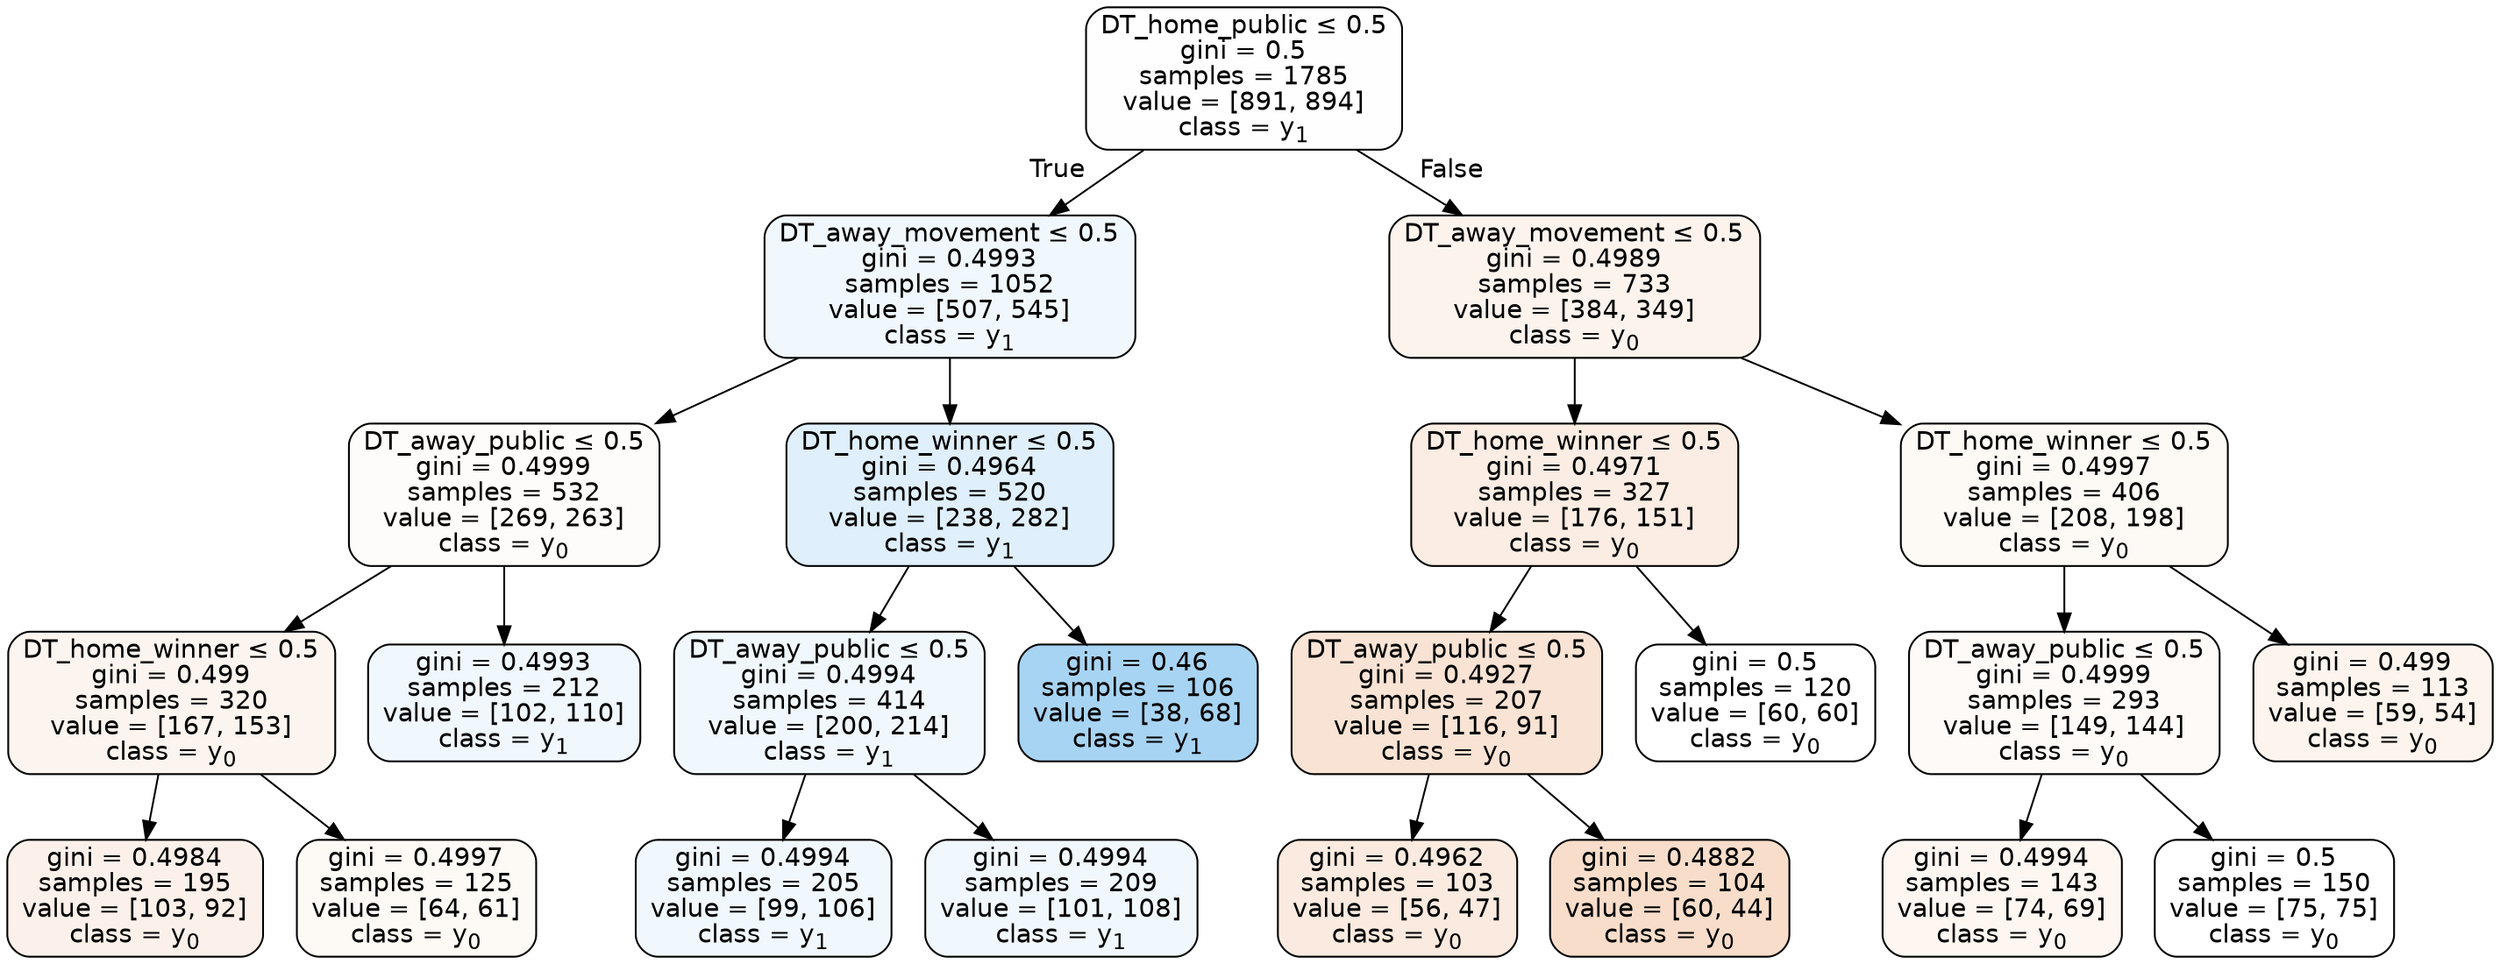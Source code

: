 digraph Tree {
node [shape=box, style="filled, rounded", color="black", fontname=helvetica] ;
edge [fontname=helvetica] ;
0 [label=<DT_home_public &le; 0.5<br/>gini = 0.5<br/>samples = 1785<br/>value = [891, 894]<br/>class = y<SUB>1</SUB>>, fillcolor="#399de501"] ;
1 [label=<DT_away_movement &le; 0.5<br/>gini = 0.4993<br/>samples = 1052<br/>value = [507, 545]<br/>class = y<SUB>1</SUB>>, fillcolor="#399de512"] ;
0 -> 1 [labeldistance=2.5, labelangle=45, headlabel="True"] ;
2 [label=<DT_away_public &le; 0.5<br/>gini = 0.4999<br/>samples = 532<br/>value = [269, 263]<br/>class = y<SUB>0</SUB>>, fillcolor="#e5813906"] ;
1 -> 2 ;
3 [label=<DT_home_winner &le; 0.5<br/>gini = 0.499<br/>samples = 320<br/>value = [167, 153]<br/>class = y<SUB>0</SUB>>, fillcolor="#e5813915"] ;
2 -> 3 ;
4 [label=<gini = 0.4984<br/>samples = 195<br/>value = [103, 92]<br/>class = y<SUB>0</SUB>>, fillcolor="#e581391b"] ;
3 -> 4 ;
5 [label=<gini = 0.4997<br/>samples = 125<br/>value = [64, 61]<br/>class = y<SUB>0</SUB>>, fillcolor="#e581390c"] ;
3 -> 5 ;
6 [label=<gini = 0.4993<br/>samples = 212<br/>value = [102, 110]<br/>class = y<SUB>1</SUB>>, fillcolor="#399de513"] ;
2 -> 6 ;
7 [label=<DT_home_winner &le; 0.5<br/>gini = 0.4964<br/>samples = 520<br/>value = [238, 282]<br/>class = y<SUB>1</SUB>>, fillcolor="#399de528"] ;
1 -> 7 ;
8 [label=<DT_away_public &le; 0.5<br/>gini = 0.4994<br/>samples = 414<br/>value = [200, 214]<br/>class = y<SUB>1</SUB>>, fillcolor="#399de511"] ;
7 -> 8 ;
9 [label=<gini = 0.4994<br/>samples = 205<br/>value = [99, 106]<br/>class = y<SUB>1</SUB>>, fillcolor="#399de511"] ;
8 -> 9 ;
10 [label=<gini = 0.4994<br/>samples = 209<br/>value = [101, 108]<br/>class = y<SUB>1</SUB>>, fillcolor="#399de511"] ;
8 -> 10 ;
11 [label=<gini = 0.46<br/>samples = 106<br/>value = [38, 68]<br/>class = y<SUB>1</SUB>>, fillcolor="#399de570"] ;
7 -> 11 ;
12 [label=<DT_away_movement &le; 0.5<br/>gini = 0.4989<br/>samples = 733<br/>value = [384, 349]<br/>class = y<SUB>0</SUB>>, fillcolor="#e5813917"] ;
0 -> 12 [labeldistance=2.5, labelangle=-45, headlabel="False"] ;
13 [label=<DT_home_winner &le; 0.5<br/>gini = 0.4971<br/>samples = 327<br/>value = [176, 151]<br/>class = y<SUB>0</SUB>>, fillcolor="#e5813924"] ;
12 -> 13 ;
14 [label=<DT_away_public &le; 0.5<br/>gini = 0.4927<br/>samples = 207<br/>value = [116, 91]<br/>class = y<SUB>0</SUB>>, fillcolor="#e5813937"] ;
13 -> 14 ;
15 [label=<gini = 0.4962<br/>samples = 103<br/>value = [56, 47]<br/>class = y<SUB>0</SUB>>, fillcolor="#e5813929"] ;
14 -> 15 ;
16 [label=<gini = 0.4882<br/>samples = 104<br/>value = [60, 44]<br/>class = y<SUB>0</SUB>>, fillcolor="#e5813944"] ;
14 -> 16 ;
17 [label=<gini = 0.5<br/>samples = 120<br/>value = [60, 60]<br/>class = y<SUB>0</SUB>>, fillcolor="#e5813900"] ;
13 -> 17 ;
18 [label=<DT_home_winner &le; 0.5<br/>gini = 0.4997<br/>samples = 406<br/>value = [208, 198]<br/>class = y<SUB>0</SUB>>, fillcolor="#e581390c"] ;
12 -> 18 ;
19 [label=<DT_away_public &le; 0.5<br/>gini = 0.4999<br/>samples = 293<br/>value = [149, 144]<br/>class = y<SUB>0</SUB>>, fillcolor="#e5813909"] ;
18 -> 19 ;
20 [label=<gini = 0.4994<br/>samples = 143<br/>value = [74, 69]<br/>class = y<SUB>0</SUB>>, fillcolor="#e5813911"] ;
19 -> 20 ;
21 [label=<gini = 0.5<br/>samples = 150<br/>value = [75, 75]<br/>class = y<SUB>0</SUB>>, fillcolor="#e5813900"] ;
19 -> 21 ;
22 [label=<gini = 0.499<br/>samples = 113<br/>value = [59, 54]<br/>class = y<SUB>0</SUB>>, fillcolor="#e5813916"] ;
18 -> 22 ;
}